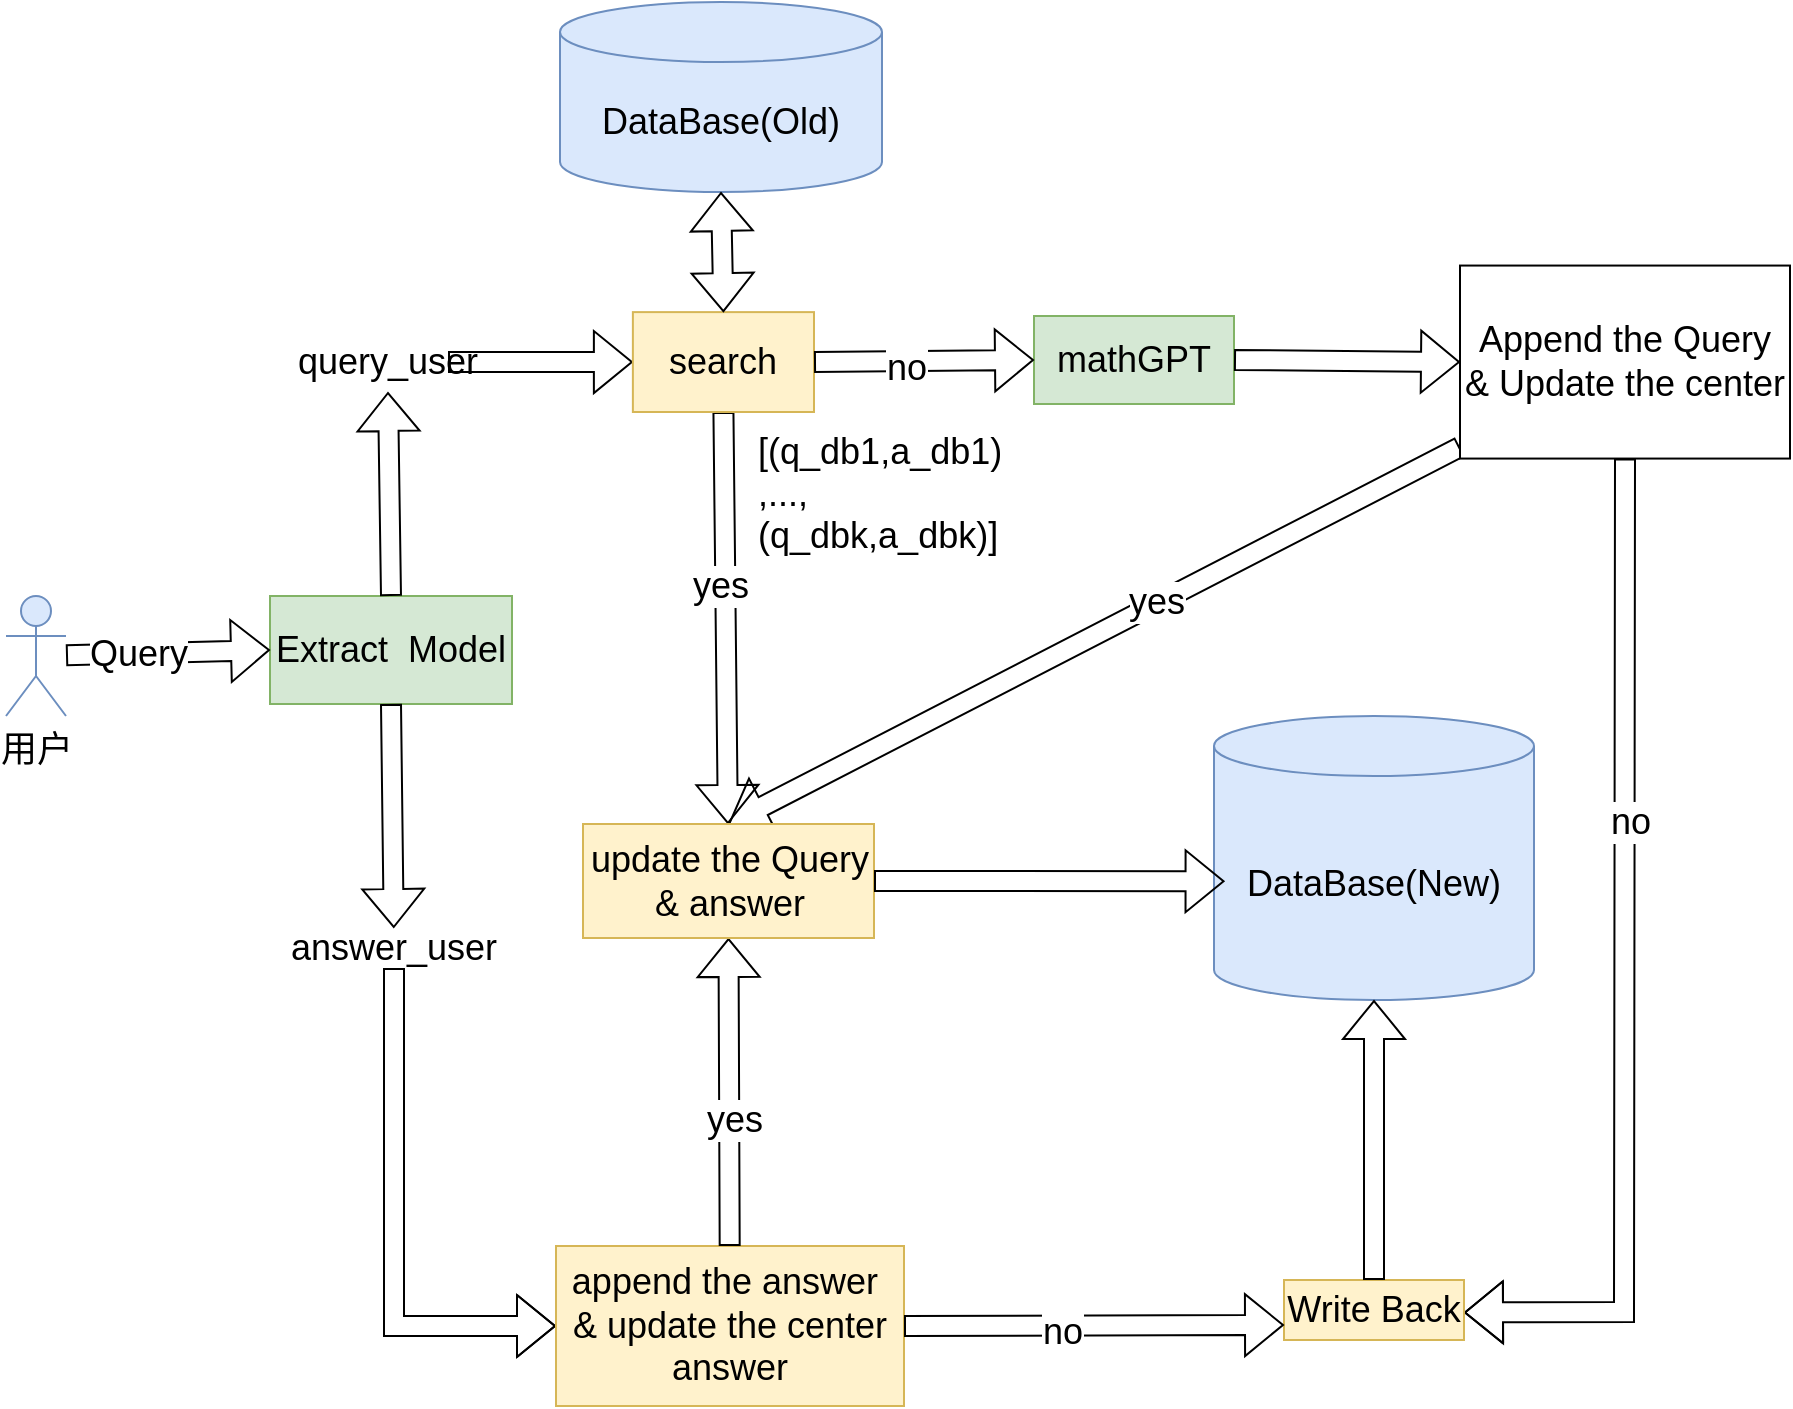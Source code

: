 <mxfile version="24.7.16">
  <diagram name="Page-1" id="52a04d89-c75d-2922-d76d-85b35f80e030">
    <mxGraphModel dx="1468" dy="983" grid="1" gridSize="10" guides="1" tooltips="1" connect="1" arrows="1" fold="1" page="1" pageScale="1" pageWidth="1100" pageHeight="850" background="none" math="0" shadow="0">
      <root>
        <mxCell id="0" />
        <mxCell id="1" parent="0" />
        <mxCell id="6ljBKqhG9MOsJNuzWGUm-1" value="&lt;font style=&quot;font-size: 18px;&quot;&gt;Extract&amp;nbsp; Model&lt;/font&gt;" style="rounded=0;whiteSpace=wrap;html=1;fillColor=#d5e8d4;gradientColor=none;strokeColor=#82b366;" vertex="1" parent="1">
          <mxGeometry x="203" y="382" width="121" height="54" as="geometry" />
        </mxCell>
        <mxCell id="6ljBKqhG9MOsJNuzWGUm-4" value="" style="endArrow=classic;html=1;rounded=0;exitX=0.5;exitY=0;exitDx=0;exitDy=0;entryX=0.5;entryY=1;entryDx=0;entryDy=0;shape=flexArrow;" edge="1" parent="1" source="6ljBKqhG9MOsJNuzWGUm-1" target="6ljBKqhG9MOsJNuzWGUm-5">
          <mxGeometry width="50" height="50" relative="1" as="geometry">
            <mxPoint x="523" y="420" as="sourcePoint" />
            <mxPoint x="303" y="270" as="targetPoint" />
          </mxGeometry>
        </mxCell>
        <mxCell id="6ljBKqhG9MOsJNuzWGUm-24" style="edgeStyle=orthogonalEdgeStyle;rounded=0;orthogonalLoop=1;jettySize=auto;html=1;entryX=0;entryY=0.5;entryDx=0;entryDy=0;shape=flexArrow;" edge="1" parent="1" source="6ljBKqhG9MOsJNuzWGUm-5" target="6ljBKqhG9MOsJNuzWGUm-66">
          <mxGeometry relative="1" as="geometry">
            <mxPoint x="384" y="255" as="targetPoint" />
            <Array as="points" />
          </mxGeometry>
        </mxCell>
        <mxCell id="6ljBKqhG9MOsJNuzWGUm-5" value="&lt;font style=&quot;font-size: 18px;&quot;&gt;query_user&lt;/font&gt;" style="text;html=1;align=center;verticalAlign=middle;whiteSpace=wrap;rounded=0;" vertex="1" parent="1">
          <mxGeometry x="232" y="250" width="60" height="30" as="geometry" />
        </mxCell>
        <mxCell id="6ljBKqhG9MOsJNuzWGUm-8" value="&lt;font style=&quot;font-size: 18px;&quot;&gt;DataBase(New)&lt;/font&gt;" style="shape=cylinder3;whiteSpace=wrap;html=1;boundedLbl=1;backgroundOutline=1;size=15;fillColor=#dae8fc;strokeColor=#6c8ebf;" vertex="1" parent="1">
          <mxGeometry x="675" y="442" width="160" height="142" as="geometry" />
        </mxCell>
        <mxCell id="6ljBKqhG9MOsJNuzWGUm-9" value="" style="endArrow=classic;html=1;rounded=0;exitX=0.5;exitY=1;exitDx=0;exitDy=0;shape=flexArrow;" edge="1" parent="1" source="6ljBKqhG9MOsJNuzWGUm-66" target="6ljBKqhG9MOsJNuzWGUm-83">
          <mxGeometry width="50" height="50" relative="1" as="geometry">
            <mxPoint x="423.5" y="257.5" as="sourcePoint" />
            <mxPoint x="561" y="197" as="targetPoint" />
            <Array as="points" />
          </mxGeometry>
        </mxCell>
        <mxCell id="6ljBKqhG9MOsJNuzWGUm-42" value="&lt;font style=&quot;font-size: 18px;&quot;&gt;yes&lt;/font&gt;" style="edgeLabel;html=1;align=center;verticalAlign=middle;resizable=0;points=[];" vertex="1" connectable="0" parent="6ljBKqhG9MOsJNuzWGUm-9">
          <mxGeometry x="-0.168" y="-3" relative="1" as="geometry">
            <mxPoint y="1" as="offset" />
          </mxGeometry>
        </mxCell>
        <mxCell id="6ljBKqhG9MOsJNuzWGUm-13" value="" style="endArrow=classic;html=1;rounded=0;entryX=0.5;entryY=0;entryDx=0;entryDy=0;shape=flexArrow;" edge="1" parent="1" source="6ljBKqhG9MOsJNuzWGUm-67" target="6ljBKqhG9MOsJNuzWGUm-83">
          <mxGeometry width="50" height="50" relative="1" as="geometry">
            <mxPoint x="815" y="290" as="sourcePoint" />
            <mxPoint x="785" y="523" as="targetPoint" />
          </mxGeometry>
        </mxCell>
        <mxCell id="6ljBKqhG9MOsJNuzWGUm-29" value="&lt;font style=&quot;font-size: 18px;&quot;&gt;yes&lt;/font&gt;" style="edgeLabel;html=1;align=center;verticalAlign=middle;resizable=0;points=[];" vertex="1" connectable="0" parent="6ljBKqhG9MOsJNuzWGUm-13">
          <mxGeometry x="-0.171" y="-2" relative="1" as="geometry">
            <mxPoint y="1" as="offset" />
          </mxGeometry>
        </mxCell>
        <mxCell id="6ljBKqhG9MOsJNuzWGUm-14" value="&lt;font style=&quot;font-size: 18px;&quot;&gt;mathGPT&lt;/font&gt;" style="rounded=0;whiteSpace=wrap;html=1;fillColor=#d5e8d4;gradientColor=none;strokeColor=#82b366;" vertex="1" parent="1">
          <mxGeometry x="585" y="242" width="100" height="44" as="geometry" />
        </mxCell>
        <mxCell id="6ljBKqhG9MOsJNuzWGUm-19" value="" style="endArrow=classic;html=1;rounded=0;exitX=1;exitY=0.5;exitDx=0;exitDy=0;entryX=0;entryY=0.5;entryDx=0;entryDy=0;shape=flexArrow;" edge="1" parent="1" source="6ljBKqhG9MOsJNuzWGUm-14" target="6ljBKqhG9MOsJNuzWGUm-67">
          <mxGeometry width="50" height="50" relative="1" as="geometry">
            <mxPoint x="655" y="268" as="sourcePoint" />
            <mxPoint x="735" y="268" as="targetPoint" />
            <Array as="points" />
          </mxGeometry>
        </mxCell>
        <mxCell id="6ljBKqhG9MOsJNuzWGUm-32" value="" style="endArrow=classic;html=1;rounded=0;shape=flexArrow;exitX=0.5;exitY=1;exitDx=0;exitDy=0;" edge="1" parent="1" source="6ljBKqhG9MOsJNuzWGUm-67">
          <mxGeometry width="50" height="50" relative="1" as="geometry">
            <mxPoint x="895" y="260" as="sourcePoint" />
            <mxPoint x="800" y="740.225" as="targetPoint" />
            <Array as="points">
              <mxPoint x="880" y="740" />
            </Array>
          </mxGeometry>
        </mxCell>
        <mxCell id="6ljBKqhG9MOsJNuzWGUm-33" value="&lt;font style=&quot;font-size: 18px;&quot;&gt;no&lt;/font&gt;" style="edgeLabel;html=1;align=center;verticalAlign=middle;resizable=0;points=[];" vertex="1" connectable="0" parent="6ljBKqhG9MOsJNuzWGUm-32">
          <mxGeometry x="-0.286" y="2" relative="1" as="geometry">
            <mxPoint as="offset" />
          </mxGeometry>
        </mxCell>
        <mxCell id="6ljBKqhG9MOsJNuzWGUm-106" style="edgeStyle=orthogonalEdgeStyle;rounded=0;orthogonalLoop=1;jettySize=auto;html=1;entryX=0;entryY=0.5;entryDx=0;entryDy=0;exitX=0.5;exitY=1;exitDx=0;exitDy=0;shape=flexArrow;" edge="1" parent="1" source="6ljBKqhG9MOsJNuzWGUm-39" target="6ljBKqhG9MOsJNuzWGUm-68">
          <mxGeometry relative="1" as="geometry" />
        </mxCell>
        <mxCell id="6ljBKqhG9MOsJNuzWGUm-39" value="&lt;span style=&quot;font-size: 18px;&quot;&gt;answer_user&lt;/span&gt;" style="text;html=1;align=center;verticalAlign=middle;whiteSpace=wrap;rounded=0;" vertex="1" parent="1">
          <mxGeometry x="215" y="548" width="100" height="20" as="geometry" />
        </mxCell>
        <mxCell id="6ljBKqhG9MOsJNuzWGUm-40" value="" style="endArrow=classic;html=1;rounded=0;exitX=0.5;exitY=1;exitDx=0;exitDy=0;shape=flexArrow;" edge="1" parent="1" source="6ljBKqhG9MOsJNuzWGUm-1" target="6ljBKqhG9MOsJNuzWGUm-39">
          <mxGeometry width="50" height="50" relative="1" as="geometry">
            <mxPoint x="269" y="310" as="sourcePoint" />
            <mxPoint x="323" y="450" as="targetPoint" />
          </mxGeometry>
        </mxCell>
        <mxCell id="6ljBKqhG9MOsJNuzWGUm-52" value="&lt;p style=&quot;language:zh-CN;line-height:normal;margin-top:0pt;margin-bottom:0pt;&lt;br/&gt;margin-right:0in;text-align:left;direction:ltr;unicode-bidi:embed&quot;&gt;&lt;font style=&quot;font-size: 18px;&quot;&gt;&lt;span style=&quot;font-family: Arial; font-variant: normal; text-transform: none; font-style: normal;&quot;&gt;[(q_&lt;/span&gt;&lt;span style=&quot;font-family: Arial; font-variant: normal; color: black; font-weight: normal; font-style: normal;&quot;&gt;db1&lt;/span&gt;&lt;span style=&quot;font-family: Arial; font-variant: normal; text-transform: none; font-style: normal;&quot;&gt;,a_&lt;/span&gt;&lt;span style=&quot;font-family: Arial; font-variant: normal; color: black; font-weight: normal; font-style: normal;&quot;&gt;db1&lt;/span&gt;&lt;span style=&quot;font-family: Arial; font-variant: normal; text-transform: none; font-style: normal;&quot;&gt;)&lt;/span&gt;&lt;/font&gt;&lt;/p&gt;&lt;p style=&quot;language:zh-CN;line-height:normal;margin-top:0pt;margin-bottom:0pt;&lt;br/&gt;margin-right:0in;text-align:left;direction:ltr;unicode-bidi:embed&quot;&gt;&lt;font style=&quot;font-size: 18px;&quot;&gt;&lt;span style=&quot;font-family: Arial; font-variant: normal; text-transform: none; font-style: normal;&quot;&gt;,...,&lt;/span&gt;&lt;/font&gt;&lt;/p&gt;&lt;p style=&quot;language:zh-CN;line-height:normal;margin-top:0pt;margin-bottom:0pt;&lt;br/&gt;margin-right:0in;text-align:left;direction:ltr;unicode-bidi:embed&quot;&gt;&lt;font style=&quot;font-size: 18px;&quot;&gt;&lt;span style=&quot;font-family: Arial; font-variant: normal; text-transform: none; font-style: normal;&quot;&gt;&lt;span style=&quot;font-variant-numeric: normal; font-variant-east-asian: normal; font-variant-alternates: normal; font-variant-position: normal;&quot;&gt;(q_&lt;/span&gt;&lt;span style=&quot;font-variant-numeric: normal; font-variant-east-asian: normal; font-variant-alternates: normal; font-variant-position: normal;&quot;&gt;dbk&lt;/span&gt;&lt;span style=&quot;font-variant-numeric: normal; font-variant-east-asian: normal; font-variant-alternates: normal; font-variant-position: normal;&quot;&gt;,a_&lt;/span&gt;&lt;span style=&quot;font-variant-numeric: normal; font-variant-east-asian: normal; font-variant-alternates: normal; font-variant-position: normal;&quot;&gt;dbk&lt;/span&gt;&lt;span style=&quot;font-variant-numeric: normal; font-variant-east-asian: normal; font-variant-alternates: normal; font-variant-position: normal;&quot;&gt;)]&lt;/span&gt;&lt;br&gt;&lt;/span&gt;&lt;/font&gt;&lt;/p&gt;" style="text;whiteSpace=wrap;html=1;" vertex="1" parent="1">
          <mxGeometry x="445" y="293" width="110" height="47" as="geometry" />
        </mxCell>
        <mxCell id="6ljBKqhG9MOsJNuzWGUm-59" value="&lt;font style=&quot;font-size: 18px;&quot;&gt;用户&lt;/font&gt;" style="shape=umlActor;verticalLabelPosition=bottom;verticalAlign=top;html=1;outlineConnect=0;fillColor=#dae8fc;strokeColor=#6c8ebf;" vertex="1" parent="1">
          <mxGeometry x="71" y="382" width="30" height="60" as="geometry" />
        </mxCell>
        <mxCell id="6ljBKqhG9MOsJNuzWGUm-60" value="" style="endArrow=classic;html=1;rounded=0;entryX=0;entryY=0.5;entryDx=0;entryDy=0;shape=flexArrow;" edge="1" parent="1" source="6ljBKqhG9MOsJNuzWGUm-59" target="6ljBKqhG9MOsJNuzWGUm-1">
          <mxGeometry width="50" height="50" relative="1" as="geometry">
            <mxPoint x="135" y="370" as="sourcePoint" />
            <mxPoint x="185" y="320" as="targetPoint" />
          </mxGeometry>
        </mxCell>
        <mxCell id="6ljBKqhG9MOsJNuzWGUm-120" value="&lt;font style=&quot;font-size: 18px;&quot;&gt;Query&lt;/font&gt;" style="edgeLabel;html=1;align=center;verticalAlign=middle;resizable=0;points=[];" vertex="1" connectable="0" parent="6ljBKqhG9MOsJNuzWGUm-60">
          <mxGeometry x="-0.316" relative="1" as="geometry">
            <mxPoint x="1" as="offset" />
          </mxGeometry>
        </mxCell>
        <mxCell id="6ljBKqhG9MOsJNuzWGUm-66" value="&lt;font style=&quot;font-size: 18px;&quot;&gt;search&lt;/font&gt;" style="rounded=0;whiteSpace=wrap;html=1;rotation=0;fillColor=#fff2cc;gradientColor=none;strokeColor=#d6b656;" vertex="1" parent="1">
          <mxGeometry x="384.44" y="240.06" width="90.56" height="49.94" as="geometry" />
        </mxCell>
        <mxCell id="6ljBKqhG9MOsJNuzWGUm-67" value="&lt;font style=&quot;font-size: 18px;&quot;&gt;Append the Query &amp;amp; Update the center&lt;/font&gt;" style="rounded=0;whiteSpace=wrap;html=1;" vertex="1" parent="1">
          <mxGeometry x="798" y="216.78" width="165" height="96.5" as="geometry" />
        </mxCell>
        <mxCell id="6ljBKqhG9MOsJNuzWGUm-68" value="&lt;font style=&quot;font-size: 18px;&quot;&gt;append the answer&lt;span style=&quot;background-color: initial;&quot;&gt;&amp;nbsp;&lt;/span&gt;&lt;/font&gt;&lt;div&gt;&lt;span style=&quot;background-color: initial;&quot;&gt;&lt;font style=&quot;font-size: 18px;&quot;&gt;&amp;amp; update the center answer&lt;/font&gt;&lt;/span&gt;&lt;/div&gt;" style="rounded=0;whiteSpace=wrap;html=1;fillColor=#fff2cc;gradientColor=none;strokeColor=#d6b656;" vertex="1" parent="1">
          <mxGeometry x="346" y="707" width="174" height="80" as="geometry" />
        </mxCell>
        <mxCell id="6ljBKqhG9MOsJNuzWGUm-74" value="" style="endArrow=classic;html=1;rounded=0;exitX=1;exitY=0.5;exitDx=0;exitDy=0;entryX=0;entryY=0.5;entryDx=0;entryDy=0;shape=flexArrow;" edge="1" parent="1" source="6ljBKqhG9MOsJNuzWGUm-66" target="6ljBKqhG9MOsJNuzWGUm-14">
          <mxGeometry width="50" height="50" relative="1" as="geometry">
            <mxPoint x="445" y="40" as="sourcePoint" />
            <mxPoint x="595" y="200" as="targetPoint" />
          </mxGeometry>
        </mxCell>
        <mxCell id="6ljBKqhG9MOsJNuzWGUm-75" value="&lt;font style=&quot;font-size: 18px;&quot;&gt;no&lt;/font&gt;" style="edgeLabel;html=1;align=center;verticalAlign=middle;resizable=0;points=[];" vertex="1" connectable="0" parent="6ljBKqhG9MOsJNuzWGUm-74">
          <mxGeometry x="-0.171" y="-2" relative="1" as="geometry">
            <mxPoint y="1" as="offset" />
          </mxGeometry>
        </mxCell>
        <mxCell id="6ljBKqhG9MOsJNuzWGUm-78" value="" style="endArrow=classic;html=1;rounded=0;entryX=0.5;entryY=1;entryDx=0;entryDy=0;shape=flexArrow;" edge="1" parent="1" source="6ljBKqhG9MOsJNuzWGUm-68" target="6ljBKqhG9MOsJNuzWGUm-83">
          <mxGeometry width="50" height="50" relative="1" as="geometry">
            <mxPoint x="849" y="440" as="sourcePoint" />
            <mxPoint x="435" y="490" as="targetPoint" />
            <Array as="points" />
          </mxGeometry>
        </mxCell>
        <mxCell id="6ljBKqhG9MOsJNuzWGUm-79" value="&lt;font style=&quot;font-size: 18px;&quot;&gt;yes&lt;/font&gt;" style="edgeLabel;html=1;align=center;verticalAlign=middle;resizable=0;points=[];" vertex="1" connectable="0" parent="6ljBKqhG9MOsJNuzWGUm-78">
          <mxGeometry x="-0.171" y="-2" relative="1" as="geometry">
            <mxPoint y="1" as="offset" />
          </mxGeometry>
        </mxCell>
        <mxCell id="6ljBKqhG9MOsJNuzWGUm-80" value="&lt;font style=&quot;font-size: 18px;&quot;&gt;Write Back&lt;/font&gt;" style="rounded=0;whiteSpace=wrap;html=1;fillColor=#fff2cc;gradientColor=none;strokeColor=#d6b656;" vertex="1" parent="1">
          <mxGeometry x="710" y="724" width="90" height="30" as="geometry" />
        </mxCell>
        <mxCell id="6ljBKqhG9MOsJNuzWGUm-81" value="" style="endArrow=classic;html=1;rounded=0;exitX=0.5;exitY=0;exitDx=0;exitDy=0;entryX=0.5;entryY=1;entryDx=0;entryDy=0;entryPerimeter=0;shape=flexArrow;" edge="1" parent="1" source="6ljBKqhG9MOsJNuzWGUm-80" target="6ljBKqhG9MOsJNuzWGUm-8">
          <mxGeometry width="50" height="50" relative="1" as="geometry">
            <mxPoint x="882" y="720" as="sourcePoint" />
            <mxPoint x="750.25" y="530" as="targetPoint" />
            <Array as="points" />
          </mxGeometry>
        </mxCell>
        <mxCell id="6ljBKqhG9MOsJNuzWGUm-83" value="&lt;font style=&quot;font-size: 18px;&quot;&gt;update the Query &amp;amp; answer&lt;/font&gt;" style="rounded=0;whiteSpace=wrap;html=1;fillColor=#fff2cc;gradientColor=none;strokeColor=#d6b656;" vertex="1" parent="1">
          <mxGeometry x="359.5" y="496" width="145.5" height="57" as="geometry" />
        </mxCell>
        <mxCell id="6ljBKqhG9MOsJNuzWGUm-90" value="" style="endArrow=classic;html=1;rounded=0;entryX=0;entryY=0.75;entryDx=0;entryDy=0;shape=flexArrow;exitX=1;exitY=0.5;exitDx=0;exitDy=0;" edge="1" parent="1" source="6ljBKqhG9MOsJNuzWGUm-68" target="6ljBKqhG9MOsJNuzWGUm-80">
          <mxGeometry width="50" height="50" relative="1" as="geometry">
            <mxPoint x="515" y="750" as="sourcePoint" />
            <mxPoint x="845" y="380" as="targetPoint" />
            <Array as="points" />
          </mxGeometry>
        </mxCell>
        <mxCell id="6ljBKqhG9MOsJNuzWGUm-91" value="&lt;font style=&quot;font-size: 18px;&quot;&gt;no&lt;/font&gt;" style="edgeLabel;html=1;align=center;verticalAlign=middle;resizable=0;points=[];" vertex="1" connectable="0" parent="6ljBKqhG9MOsJNuzWGUm-90">
          <mxGeometry x="-0.171" y="-2" relative="1" as="geometry">
            <mxPoint y="1" as="offset" />
          </mxGeometry>
        </mxCell>
        <mxCell id="6ljBKqhG9MOsJNuzWGUm-96" value="" style="endArrow=classic;html=1;rounded=0;exitX=1;exitY=0.5;exitDx=0;exitDy=0;entryX=0.033;entryY=0.582;entryDx=0;entryDy=0;entryPerimeter=0;shape=flexArrow;" edge="1" parent="1" source="6ljBKqhG9MOsJNuzWGUm-83" target="6ljBKqhG9MOsJNuzWGUm-8">
          <mxGeometry width="50" height="50" relative="1" as="geometry">
            <mxPoint x="485" y="510" as="sourcePoint" />
            <mxPoint x="785" y="430" as="targetPoint" />
            <Array as="points" />
          </mxGeometry>
        </mxCell>
        <mxCell id="6ljBKqhG9MOsJNuzWGUm-111" value="&lt;font style=&quot;font-size: 18px;&quot;&gt;DataBase(Old)&lt;/font&gt;" style="shape=cylinder3;whiteSpace=wrap;html=1;boundedLbl=1;backgroundOutline=1;size=15;strokeColor=#6c8ebf;fillColor=#dae8fc;" vertex="1" parent="1">
          <mxGeometry x="348" y="85" width="161" height="95" as="geometry" />
        </mxCell>
        <mxCell id="6ljBKqhG9MOsJNuzWGUm-119" value="" style="shape=flexArrow;endArrow=classic;startArrow=classic;html=1;rounded=0;entryX=0.5;entryY=1;entryDx=0;entryDy=0;entryPerimeter=0;exitX=0.5;exitY=0;exitDx=0;exitDy=0;" edge="1" parent="1" source="6ljBKqhG9MOsJNuzWGUm-66" target="6ljBKqhG9MOsJNuzWGUm-111">
          <mxGeometry width="100" height="100" relative="1" as="geometry">
            <mxPoint x="605" y="500" as="sourcePoint" />
            <mxPoint x="705" y="400" as="targetPoint" />
          </mxGeometry>
        </mxCell>
      </root>
    </mxGraphModel>
  </diagram>
</mxfile>
